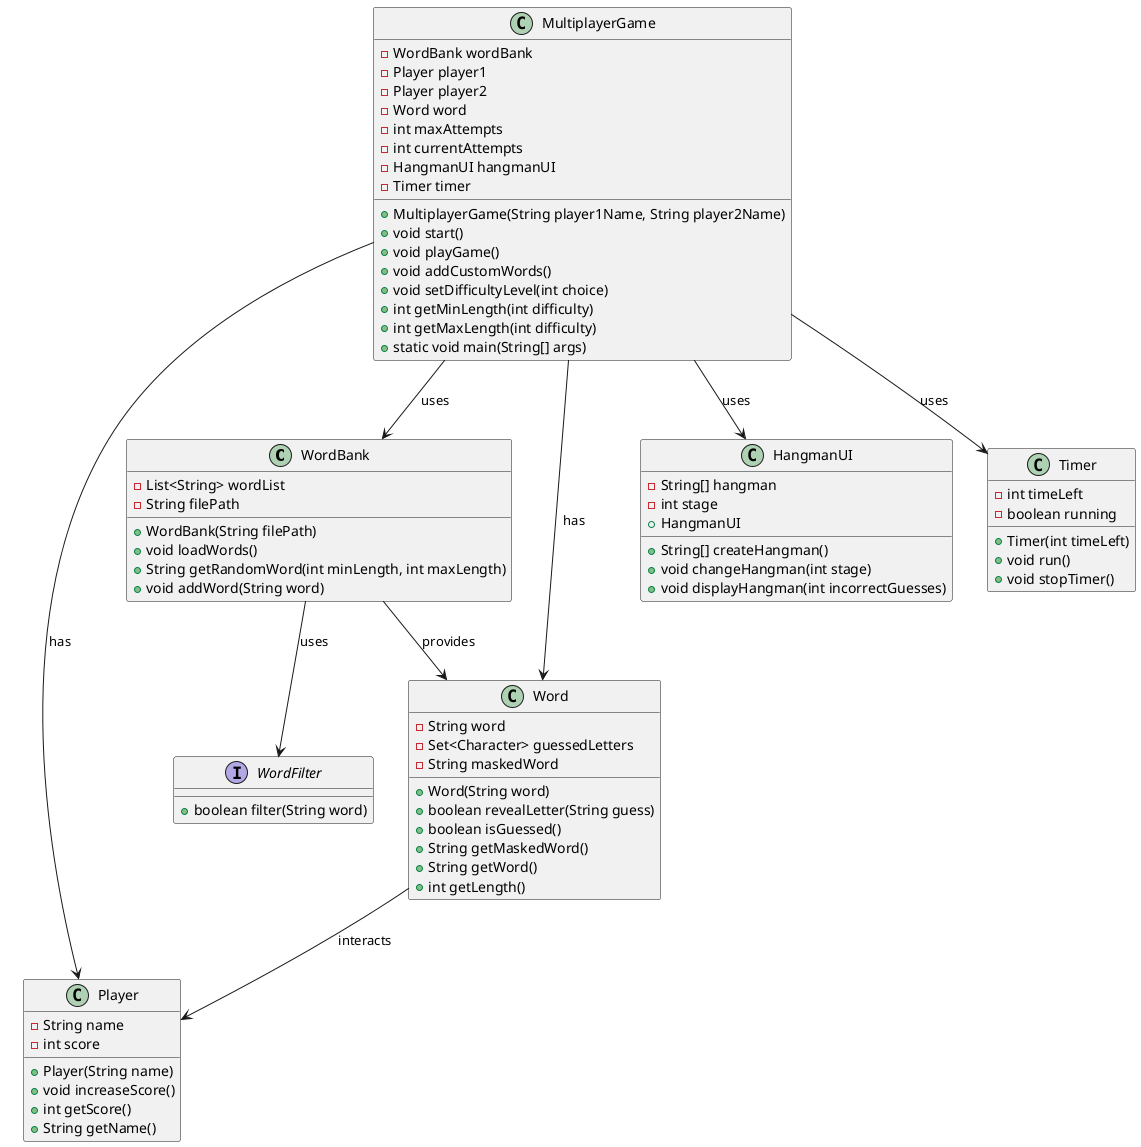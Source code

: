 @startuml

class WordBank {
    - List<String> wordList
    - String filePath
    + WordBank(String filePath)
    + void loadWords()
    + String getRandomWord(int minLength, int maxLength)
    + void addWord(String word)
}

interface WordFilter{
    + boolean filter(String word)
}

class Player {
    - String name
    - int score
    + Player(String name)
    + void increaseScore()
    + int getScore()
    + String getName()
}

class Word {
    - String word
    - Set<Character> guessedLetters
    - String maskedWord
    + Word(String word)
    + boolean revealLetter(String guess)
    + boolean isGuessed()
    + String getMaskedWord()
    + String getWord()
    + int getLength()
}

class HangmanUI {
    - String[] hangman
    - int stage
    + HangmanUI
    + String[] createHangman()
    + void changeHangman(int stage)
    + void displayHangman(int incorrectGuesses)
}

class Timer {
    - int timeLeft
    - boolean running
    + Timer(int timeLeft)
    + void run()
    + void stopTimer()
}

class MultiplayerGame {
    - WordBank wordBank
    - Player player1
    - Player player2
    - Word word
    - int maxAttempts
    - int currentAttempts
    - HangmanUI hangmanUI
    - Timer timer
    + MultiplayerGame(String player1Name, String player2Name)
    + void start()
    + void playGame()
    + void addCustomWords()
    + void setDifficultyLevel(int choice)
    + int getMinLength(int difficulty)
    + int getMaxLength(int difficulty)
    + static void main(String[] args)
}

MultiplayerGame --> WordBank : uses
MultiplayerGame --> Player : has
MultiplayerGame --> Word : has
MultiplayerGame --> HangmanUI : uses
MultiplayerGame --> Timer : uses
WordBank --> WordFilter : uses
WordBank --> Word : provides
Word --> Player : interacts

@enduml